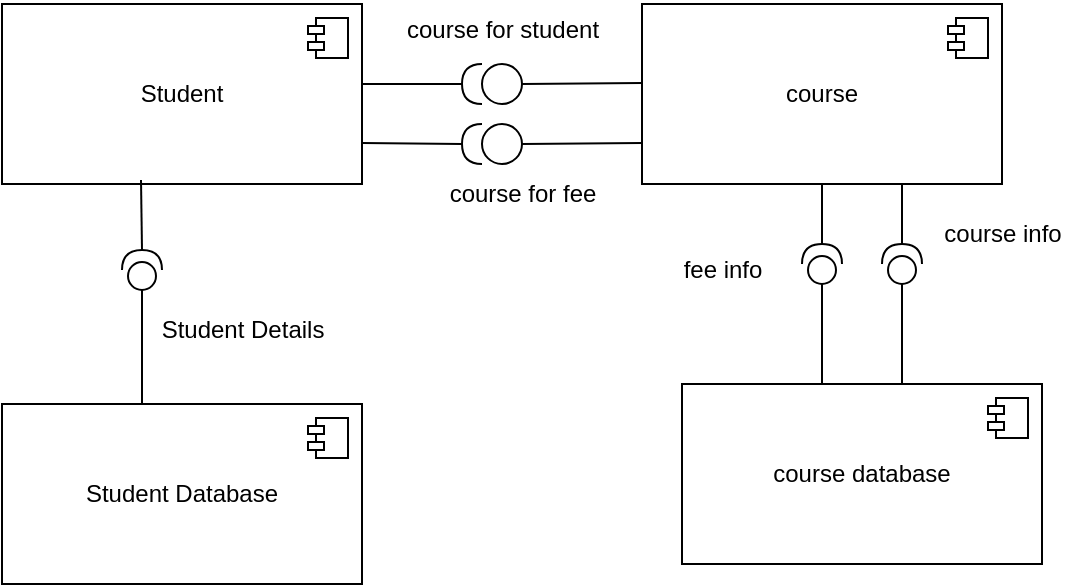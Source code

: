 <mxfile version="24.7.7">
  <diagram name="Page-1" id="e7e014a7-5840-1c2e-5031-d8a46d1fe8dd">
    <mxGraphModel dx="1042" dy="567" grid="1" gridSize="10" guides="1" tooltips="1" connect="1" arrows="1" fold="1" page="1" pageScale="1" pageWidth="1169" pageHeight="826" background="none" math="0" shadow="0">
      <root>
        <mxCell id="0" />
        <mxCell id="1" parent="0" />
        <mxCell id="iRQi2RSw-ynR8sAEskd0-41" value="Student" style="html=1;dropTarget=0;whiteSpace=wrap;" vertex="1" parent="1">
          <mxGeometry x="220" y="100" width="180" height="90" as="geometry" />
        </mxCell>
        <mxCell id="iRQi2RSw-ynR8sAEskd0-42" value="" style="shape=module;jettyWidth=8;jettyHeight=4;" vertex="1" parent="iRQi2RSw-ynR8sAEskd0-41">
          <mxGeometry x="1" width="20" height="20" relative="1" as="geometry">
            <mxPoint x="-27" y="7" as="offset" />
          </mxGeometry>
        </mxCell>
        <mxCell id="iRQi2RSw-ynR8sAEskd0-43" value="course" style="html=1;dropTarget=0;whiteSpace=wrap;" vertex="1" parent="1">
          <mxGeometry x="540" y="100" width="180" height="90" as="geometry" />
        </mxCell>
        <mxCell id="iRQi2RSw-ynR8sAEskd0-44" value="" style="shape=module;jettyWidth=8;jettyHeight=4;" vertex="1" parent="iRQi2RSw-ynR8sAEskd0-43">
          <mxGeometry x="1" width="20" height="20" relative="1" as="geometry">
            <mxPoint x="-27" y="7" as="offset" />
          </mxGeometry>
        </mxCell>
        <mxCell id="iRQi2RSw-ynR8sAEskd0-45" value="Student Database" style="html=1;dropTarget=0;whiteSpace=wrap;" vertex="1" parent="1">
          <mxGeometry x="220" y="300" width="180" height="90" as="geometry" />
        </mxCell>
        <mxCell id="iRQi2RSw-ynR8sAEskd0-46" value="" style="shape=module;jettyWidth=8;jettyHeight=4;" vertex="1" parent="iRQi2RSw-ynR8sAEskd0-45">
          <mxGeometry x="1" width="20" height="20" relative="1" as="geometry">
            <mxPoint x="-27" y="7" as="offset" />
          </mxGeometry>
        </mxCell>
        <mxCell id="iRQi2RSw-ynR8sAEskd0-47" value="" style="ellipse;whiteSpace=wrap;html=1;aspect=fixed;" vertex="1" parent="1">
          <mxGeometry x="460" y="130" width="20" height="20" as="geometry" />
        </mxCell>
        <mxCell id="iRQi2RSw-ynR8sAEskd0-48" value="" style="endArrow=none;html=1;rounded=0;exitX=1;exitY=0.5;exitDx=0;exitDy=0;" edge="1" parent="1" source="iRQi2RSw-ynR8sAEskd0-47">
          <mxGeometry width="50" height="50" relative="1" as="geometry">
            <mxPoint x="500" y="139.5" as="sourcePoint" />
            <mxPoint x="540" y="139.5" as="targetPoint" />
          </mxGeometry>
        </mxCell>
        <mxCell id="iRQi2RSw-ynR8sAEskd0-50" value="" style="ellipse;whiteSpace=wrap;html=1;aspect=fixed;" vertex="1" parent="1">
          <mxGeometry x="460" y="160" width="20" height="20" as="geometry" />
        </mxCell>
        <mxCell id="iRQi2RSw-ynR8sAEskd0-51" value="" style="endArrow=none;html=1;rounded=0;exitX=1;exitY=0.5;exitDx=0;exitDy=0;" edge="1" parent="1">
          <mxGeometry width="50" height="50" relative="1" as="geometry">
            <mxPoint x="480" y="170" as="sourcePoint" />
            <mxPoint x="540" y="169.5" as="targetPoint" />
          </mxGeometry>
        </mxCell>
        <mxCell id="iRQi2RSw-ynR8sAEskd0-52" value="" style="endArrow=none;html=1;rounded=0;" edge="1" parent="1" target="iRQi2RSw-ynR8sAEskd0-63">
          <mxGeometry width="50" height="50" relative="1" as="geometry">
            <mxPoint x="400" y="140" as="sourcePoint" />
            <mxPoint x="440" y="140" as="targetPoint" />
          </mxGeometry>
        </mxCell>
        <mxCell id="iRQi2RSw-ynR8sAEskd0-53" value="" style="endArrow=none;html=1;rounded=0;" edge="1" parent="1" target="iRQi2RSw-ynR8sAEskd0-62">
          <mxGeometry width="50" height="50" relative="1" as="geometry">
            <mxPoint x="400" y="169.5" as="sourcePoint" />
            <mxPoint x="440" y="169.5" as="targetPoint" />
          </mxGeometry>
        </mxCell>
        <mxCell id="iRQi2RSw-ynR8sAEskd0-54" value="course for student" style="text;html=1;align=center;verticalAlign=middle;resizable=0;points=[];autosize=1;strokeColor=none;fillColor=none;" vertex="1" parent="1">
          <mxGeometry x="410" y="98" width="120" height="30" as="geometry" />
        </mxCell>
        <mxCell id="iRQi2RSw-ynR8sAEskd0-55" value="course for fee" style="text;html=1;align=center;verticalAlign=middle;resizable=0;points=[];autosize=1;strokeColor=none;fillColor=none;" vertex="1" parent="1">
          <mxGeometry x="430" y="180" width="100" height="30" as="geometry" />
        </mxCell>
        <mxCell id="iRQi2RSw-ynR8sAEskd0-62" value="" style="shape=requiredInterface;html=1;verticalLabelPosition=bottom;sketch=0;direction=west;" vertex="1" parent="1">
          <mxGeometry x="450" y="160" width="10" height="20" as="geometry" />
        </mxCell>
        <mxCell id="iRQi2RSw-ynR8sAEskd0-63" value="" style="shape=requiredInterface;html=1;verticalLabelPosition=bottom;sketch=0;direction=west;" vertex="1" parent="1">
          <mxGeometry x="450" y="130" width="10" height="20" as="geometry" />
        </mxCell>
        <mxCell id="iRQi2RSw-ynR8sAEskd0-67" value="" style="shape=providedRequiredInterface;html=1;verticalLabelPosition=bottom;sketch=0;direction=north;" vertex="1" parent="1">
          <mxGeometry x="280" y="223" width="20" height="20" as="geometry" />
        </mxCell>
        <mxCell id="iRQi2RSw-ynR8sAEskd0-72" value="" style="endArrow=none;html=1;rounded=0;exitX=1;exitY=0.5;exitDx=0;exitDy=0;exitPerimeter=0;" edge="1" parent="1" source="iRQi2RSw-ynR8sAEskd0-67">
          <mxGeometry width="50" height="50" relative="1" as="geometry">
            <mxPoint x="290" y="220" as="sourcePoint" />
            <mxPoint x="289.5" y="188" as="targetPoint" />
            <Array as="points" />
          </mxGeometry>
        </mxCell>
        <mxCell id="iRQi2RSw-ynR8sAEskd0-73" value="Student Details" style="text;html=1;align=center;verticalAlign=middle;resizable=0;points=[];autosize=1;strokeColor=none;fillColor=none;" vertex="1" parent="1">
          <mxGeometry x="290" y="248" width="100" height="30" as="geometry" />
        </mxCell>
        <mxCell id="iRQi2RSw-ynR8sAEskd0-74" value="course database" style="html=1;dropTarget=0;whiteSpace=wrap;" vertex="1" parent="1">
          <mxGeometry x="560" y="290" width="180" height="90" as="geometry" />
        </mxCell>
        <mxCell id="iRQi2RSw-ynR8sAEskd0-75" value="" style="shape=module;jettyWidth=8;jettyHeight=4;" vertex="1" parent="iRQi2RSw-ynR8sAEskd0-74">
          <mxGeometry x="1" width="20" height="20" relative="1" as="geometry">
            <mxPoint x="-27" y="7" as="offset" />
          </mxGeometry>
        </mxCell>
        <mxCell id="iRQi2RSw-ynR8sAEskd0-77" value="" style="shape=providedRequiredInterface;html=1;verticalLabelPosition=bottom;sketch=0;direction=north;" vertex="1" parent="1">
          <mxGeometry x="620" y="220" width="20" height="20" as="geometry" />
        </mxCell>
        <mxCell id="iRQi2RSw-ynR8sAEskd0-78" value="" style="endArrow=none;html=1;rounded=0;exitX=1;exitY=0.5;exitDx=0;exitDy=0;exitPerimeter=0;" edge="1" parent="1" source="iRQi2RSw-ynR8sAEskd0-77">
          <mxGeometry width="50" height="50" relative="1" as="geometry">
            <mxPoint x="630" y="210" as="sourcePoint" />
            <mxPoint x="630" y="190" as="targetPoint" />
          </mxGeometry>
        </mxCell>
        <mxCell id="iRQi2RSw-ynR8sAEskd0-79" value="" style="endArrow=none;html=1;rounded=0;exitX=0.389;exitY=0;exitDx=0;exitDy=0;exitPerimeter=0;" edge="1" parent="1" source="iRQi2RSw-ynR8sAEskd0-74">
          <mxGeometry width="50" height="50" relative="1" as="geometry">
            <mxPoint x="630" y="280" as="sourcePoint" />
            <mxPoint x="630" y="240" as="targetPoint" />
          </mxGeometry>
        </mxCell>
        <mxCell id="iRQi2RSw-ynR8sAEskd0-80" value="" style="shape=providedRequiredInterface;html=1;verticalLabelPosition=bottom;sketch=0;direction=north;" vertex="1" parent="1">
          <mxGeometry x="660" y="220" width="20" height="20" as="geometry" />
        </mxCell>
        <mxCell id="iRQi2RSw-ynR8sAEskd0-81" value="" style="endArrow=none;html=1;rounded=0;exitX=1;exitY=0.5;exitDx=0;exitDy=0;exitPerimeter=0;" edge="1" parent="1" source="iRQi2RSw-ynR8sAEskd0-80">
          <mxGeometry width="50" height="50" relative="1" as="geometry">
            <mxPoint x="630" y="240" as="sourcePoint" />
            <mxPoint x="670" y="190" as="targetPoint" />
          </mxGeometry>
        </mxCell>
        <mxCell id="iRQi2RSw-ynR8sAEskd0-82" value="" style="endArrow=none;html=1;rounded=0;" edge="1" parent="1">
          <mxGeometry width="50" height="50" relative="1" as="geometry">
            <mxPoint x="670" y="290" as="sourcePoint" />
            <mxPoint x="670" y="240" as="targetPoint" />
          </mxGeometry>
        </mxCell>
        <mxCell id="iRQi2RSw-ynR8sAEskd0-83" value="fee info" style="text;html=1;align=center;verticalAlign=middle;resizable=0;points=[];autosize=1;strokeColor=none;fillColor=none;" vertex="1" parent="1">
          <mxGeometry x="550" y="218" width="60" height="30" as="geometry" />
        </mxCell>
        <mxCell id="iRQi2RSw-ynR8sAEskd0-84" value="course info" style="text;html=1;align=center;verticalAlign=middle;resizable=0;points=[];autosize=1;strokeColor=none;fillColor=none;" vertex="1" parent="1">
          <mxGeometry x="680" y="200" width="80" height="30" as="geometry" />
        </mxCell>
        <mxCell id="iRQi2RSw-ynR8sAEskd0-85" value="" style="endArrow=none;html=1;rounded=0;exitX=0.389;exitY=0;exitDx=0;exitDy=0;exitPerimeter=0;entryX=0;entryY=0.5;entryDx=0;entryDy=0;entryPerimeter=0;" edge="1" parent="1" source="iRQi2RSw-ynR8sAEskd0-45" target="iRQi2RSw-ynR8sAEskd0-67">
          <mxGeometry width="50" height="50" relative="1" as="geometry">
            <mxPoint x="240" y="290" as="sourcePoint" />
            <mxPoint x="290" y="250" as="targetPoint" />
          </mxGeometry>
        </mxCell>
      </root>
    </mxGraphModel>
  </diagram>
</mxfile>
